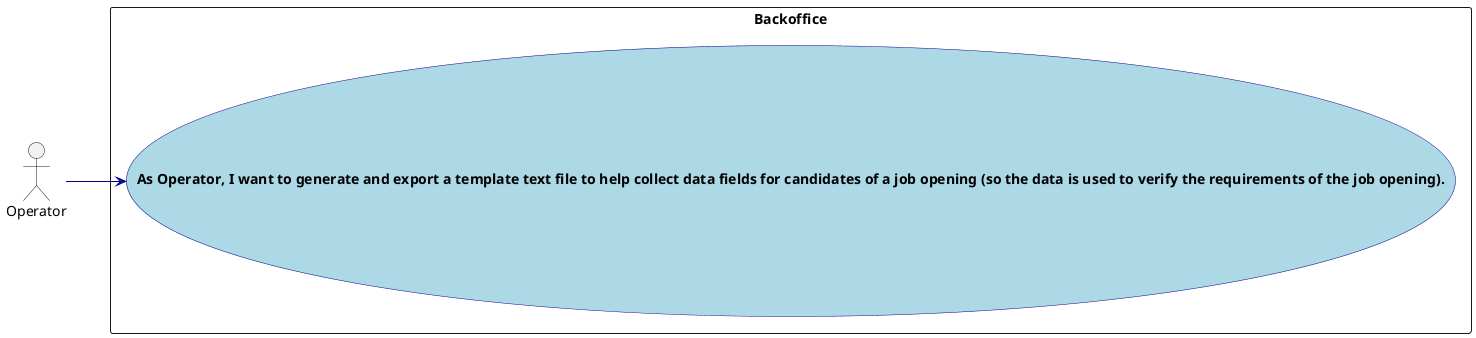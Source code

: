 @startuml US2003_UCD
'https://plantuml.com/use-case-diagram

skinparam usecase {
    BackgroundColor LightBlue
    BorderColor DarkBlue
    ArrowColor DarkBlue
    FontStyle Bold
}

:Operator: as Operator


left to right direction

rectangle "Backoffice" as backoffice {
  usecase "As Operator, I want to generate and export a template text file to help collect data fields for candidates of a job opening (so the data is used to verify the requirements of the job opening)." as ExportFile
}

Operator --> (ExportFile)

@enduml
